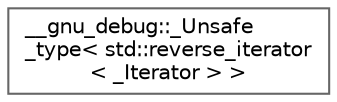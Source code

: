 digraph "Graphical Class Hierarchy"
{
 // LATEX_PDF_SIZE
  bgcolor="transparent";
  edge [fontname=Helvetica,fontsize=10,labelfontname=Helvetica,labelfontsize=10];
  node [fontname=Helvetica,fontsize=10,shape=box,height=0.2,width=0.4];
  rankdir="LR";
  Node0 [id="Node000000",label="__gnu_debug::_Unsafe\l_type\< std::reverse_iterator\l\< _Iterator \> \>",height=0.2,width=0.4,color="grey40", fillcolor="white", style="filled",URL="$struct____gnu__debug_1_1___unsafe__type_3_01std_1_1reverse__iterator_3_01___iterator_01_4_01_4.html",tooltip=" "];
}
